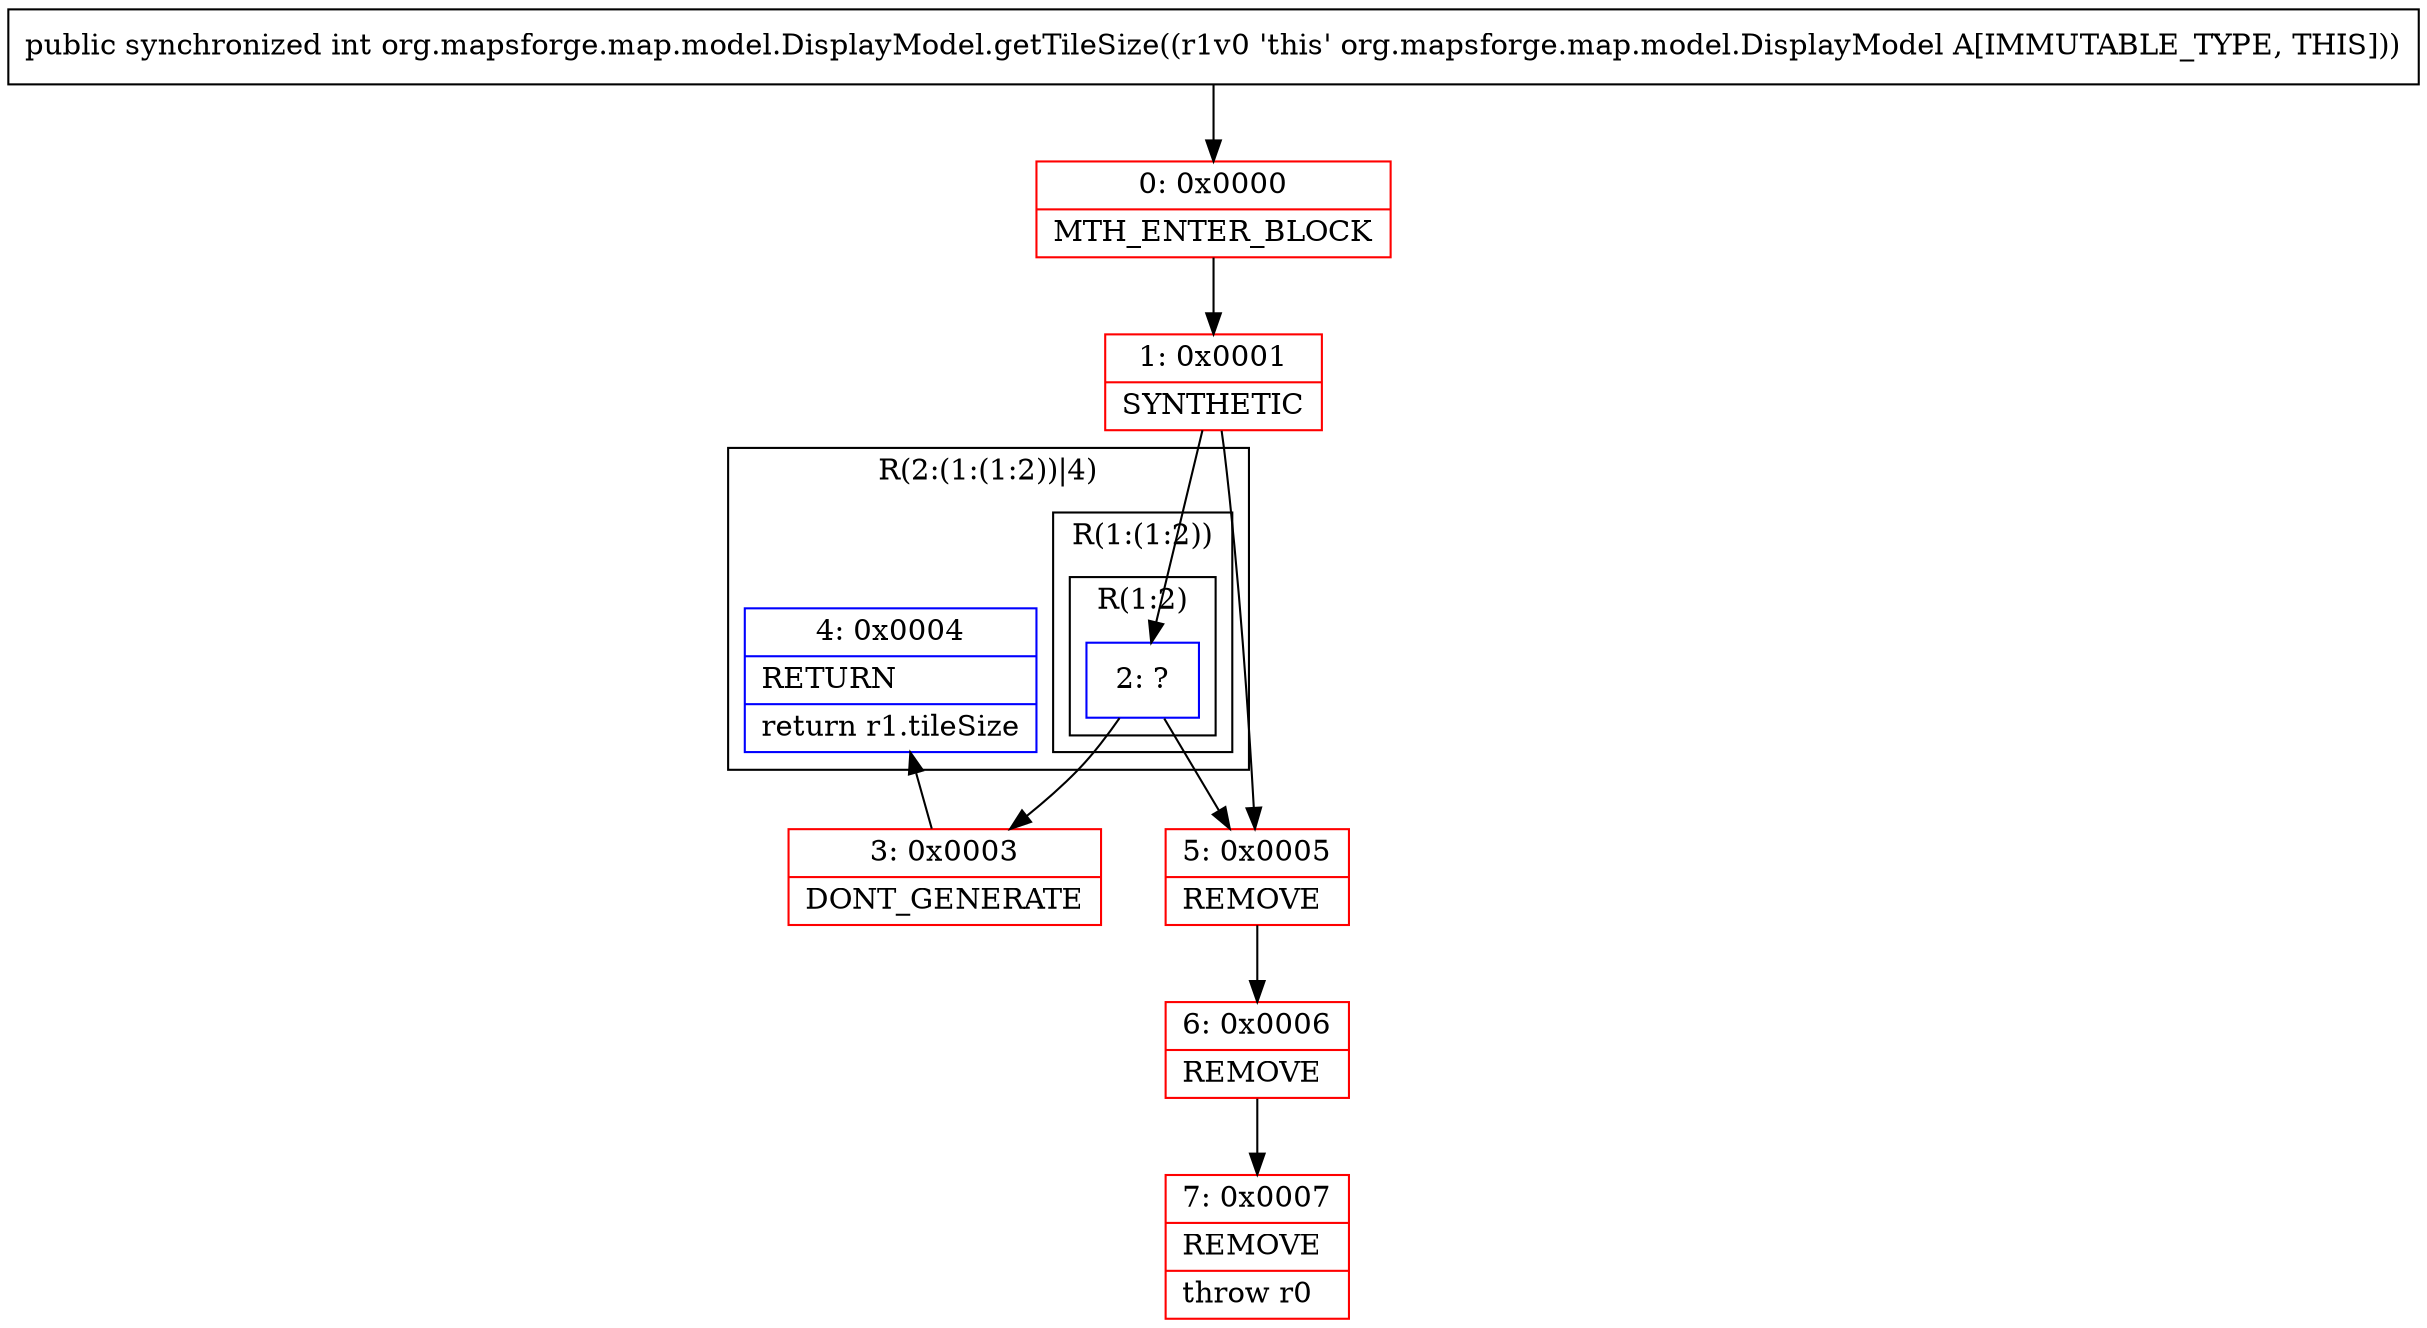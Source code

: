 digraph "CFG fororg.mapsforge.map.model.DisplayModel.getTileSize()I" {
subgraph cluster_Region_1927478559 {
label = "R(2:(1:(1:2))|4)";
node [shape=record,color=blue];
subgraph cluster_Region_388866592 {
label = "R(1:(1:2))";
node [shape=record,color=blue];
subgraph cluster_Region_1761343366 {
label = "R(1:2)";
node [shape=record,color=blue];
Node_2 [shape=record,label="{2\:\ ?}"];
}
}
Node_4 [shape=record,label="{4\:\ 0x0004|RETURN\l|return r1.tileSize\l}"];
}
Node_0 [shape=record,color=red,label="{0\:\ 0x0000|MTH_ENTER_BLOCK\l}"];
Node_1 [shape=record,color=red,label="{1\:\ 0x0001|SYNTHETIC\l}"];
Node_3 [shape=record,color=red,label="{3\:\ 0x0003|DONT_GENERATE\l}"];
Node_5 [shape=record,color=red,label="{5\:\ 0x0005|REMOVE\l}"];
Node_6 [shape=record,color=red,label="{6\:\ 0x0006|REMOVE\l}"];
Node_7 [shape=record,color=red,label="{7\:\ 0x0007|REMOVE\l|throw r0\l}"];
MethodNode[shape=record,label="{public synchronized int org.mapsforge.map.model.DisplayModel.getTileSize((r1v0 'this' org.mapsforge.map.model.DisplayModel A[IMMUTABLE_TYPE, THIS])) }"];
MethodNode -> Node_0;
Node_2 -> Node_3;
Node_2 -> Node_5;
Node_0 -> Node_1;
Node_1 -> Node_2;
Node_1 -> Node_5;
Node_3 -> Node_4;
Node_5 -> Node_6;
Node_6 -> Node_7;
}

